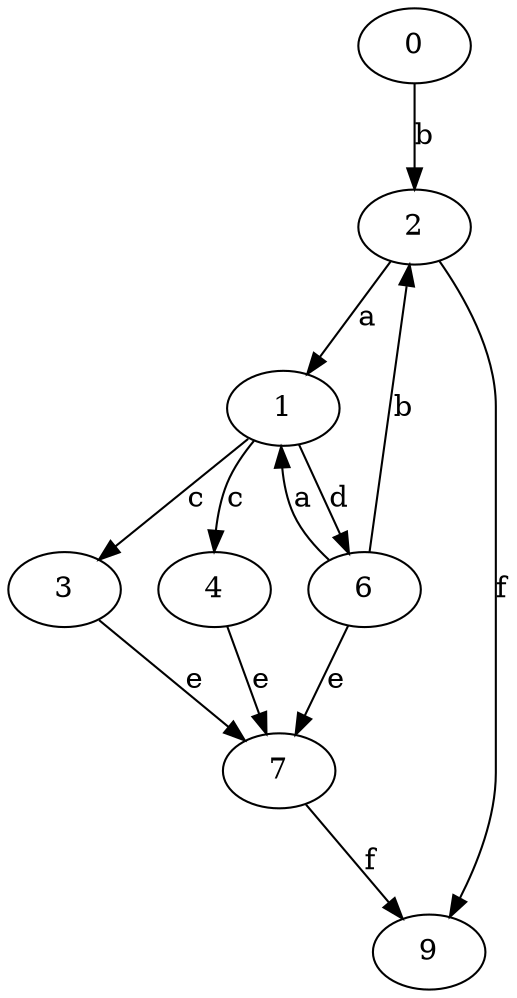 strict digraph  {
0;
1;
2;
3;
4;
6;
7;
9;
0 -> 2  [label=b];
1 -> 3  [label=c];
1 -> 4  [label=c];
1 -> 6  [label=d];
2 -> 1  [label=a];
2 -> 9  [label=f];
3 -> 7  [label=e];
4 -> 7  [label=e];
6 -> 1  [label=a];
6 -> 2  [label=b];
6 -> 7  [label=e];
7 -> 9  [label=f];
}
